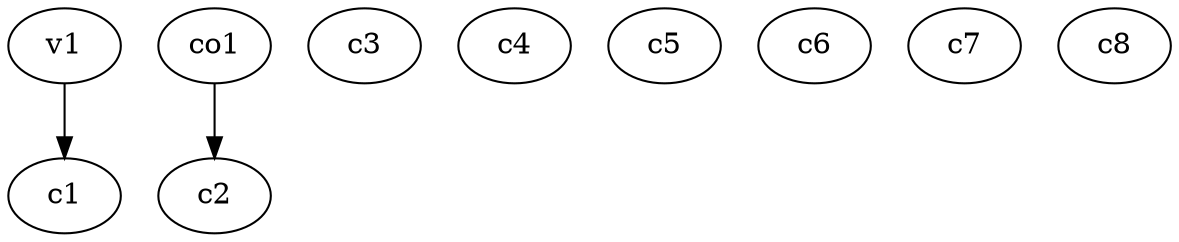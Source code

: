 strict digraph  {
c1;
c2;
c3;
c4;
c5;
c6;
c7;
c8;
v1;
co1;
v1 -> c1  [weight=1];
co1 -> c2  [weight=1];
}
